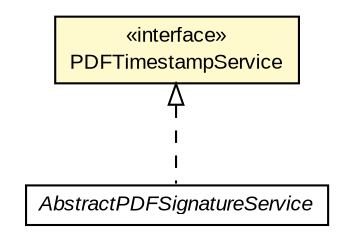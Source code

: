 #!/usr/local/bin/dot
#
# Class diagram 
# Generated by UMLGraph version R5_6-24-gf6e263 (http://www.umlgraph.org/)
#

digraph G {
	edge [fontname="arial",fontsize=10,labelfontname="arial",labelfontsize=10];
	node [fontname="arial",fontsize=10,shape=plaintext];
	nodesep=0.25;
	ranksep=0.5;
	// eu.europa.esig.dss.pdf.PDFTimestampService
	c483388 [label=<<table title="eu.europa.esig.dss.pdf.PDFTimestampService" border="0" cellborder="1" cellspacing="0" cellpadding="2" port="p" bgcolor="lemonChiffon" href="./PDFTimestampService.html">
		<tr><td><table border="0" cellspacing="0" cellpadding="1">
<tr><td align="center" balign="center"> &#171;interface&#187; </td></tr>
<tr><td align="center" balign="center"> PDFTimestampService </td></tr>
		</table></td></tr>
		</table>>, URL="./PDFTimestampService.html", fontname="arial", fontcolor="black", fontsize=10.0];
	// eu.europa.esig.dss.pdf.AbstractPDFSignatureService
	c483404 [label=<<table title="eu.europa.esig.dss.pdf.AbstractPDFSignatureService" border="0" cellborder="1" cellspacing="0" cellpadding="2" port="p" href="./AbstractPDFSignatureService.html">
		<tr><td><table border="0" cellspacing="0" cellpadding="1">
<tr><td align="center" balign="center"><font face="arial italic"> AbstractPDFSignatureService </font></td></tr>
		</table></td></tr>
		</table>>, URL="./AbstractPDFSignatureService.html", fontname="arial", fontcolor="black", fontsize=10.0];
	//eu.europa.esig.dss.pdf.AbstractPDFSignatureService implements eu.europa.esig.dss.pdf.PDFTimestampService
	c483388:p -> c483404:p [dir=back,arrowtail=empty,style=dashed];
}

